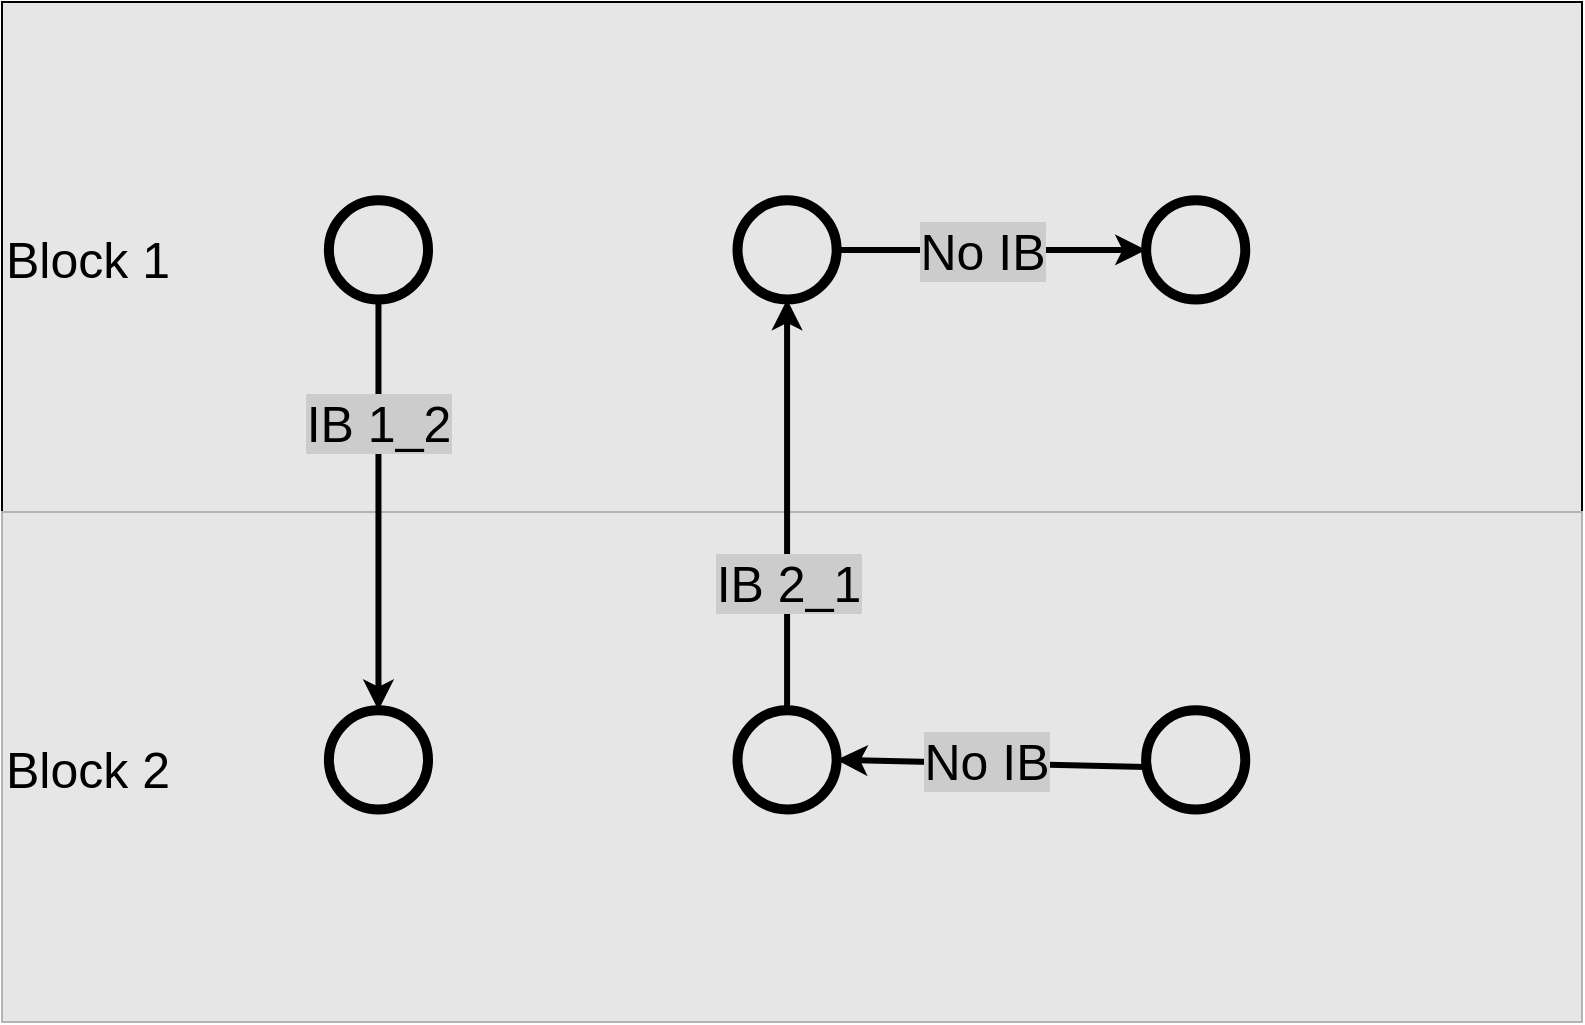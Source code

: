 <mxfile>
    <diagram id="8ECp3dG3vWujftMDHtZv" name="Page-1">
        <mxGraphModel dx="1146" dy="893" grid="1" gridSize="10" guides="1" tooltips="1" connect="1" arrows="1" fold="1" page="1" pageScale="1" pageWidth="850" pageHeight="1100" math="0" shadow="0">
            <root>
                <mxCell id="0"/>
                <mxCell id="1" parent="0"/>
                <mxCell id="26" value="" style="group;fontSize=25;fontColor=#000000;fillColor=#E6E6E6;" vertex="1" connectable="0" parent="1">
                    <mxGeometry x="30" y="200" width="790" height="510" as="geometry"/>
                </mxCell>
                <mxCell id="2" value="Block 1" style="rounded=0;whiteSpace=wrap;html=1;fillColor=none;align=left;fontSize=25;fontColor=#000000;" parent="26" vertex="1">
                    <mxGeometry width="790.0" height="255.0" as="geometry"/>
                </mxCell>
                <mxCell id="4" value="" style="ellipse;whiteSpace=wrap;html=1;aspect=fixed;fontSize=25;fontColor=#000000;fillColor=none;strokeColor=#000000;strokeWidth=5;" parent="26" vertex="1">
                    <mxGeometry x="163.448" y="99.167" width="49.561" height="49.561" as="geometry"/>
                </mxCell>
                <mxCell id="5" value="" style="ellipse;whiteSpace=wrap;html=1;aspect=fixed;fontSize=25;fontColor=#000000;fillColor=none;strokeColor=#000000;strokeWidth=5;" parent="26" vertex="1">
                    <mxGeometry x="367.759" y="99.167" width="49.561" height="49.561" as="geometry"/>
                </mxCell>
                <mxCell id="6" value="" style="ellipse;whiteSpace=wrap;html=1;aspect=fixed;fontSize=25;fontColor=#000000;fillColor=none;strokeColor=#000000;strokeWidth=5;" parent="26" vertex="1">
                    <mxGeometry x="572.069" y="99.167" width="49.561" height="49.561" as="geometry"/>
                </mxCell>
                <mxCell id="12" value="Block 2" style="rounded=0;whiteSpace=wrap;html=1;fillColor=none;align=left;fontSize=25;fontColor=#000000;strokeColor=#B3B3B3;" parent="26" vertex="1">
                    <mxGeometry y="255.0" width="790.0" height="255.0" as="geometry"/>
                </mxCell>
                <mxCell id="13" value="" style="ellipse;whiteSpace=wrap;html=1;aspect=fixed;fontSize=25;fontColor=#000000;fillColor=none;strokeColor=#000000;strokeWidth=5;" parent="26" vertex="1">
                    <mxGeometry x="163.448" y="354.167" width="49.561" height="49.561" as="geometry"/>
                </mxCell>
                <mxCell id="14" value="" style="ellipse;whiteSpace=wrap;html=1;aspect=fixed;fontSize=25;fontColor=#000000;fillColor=none;strokeColor=#000000;strokeWidth=5;" parent="26" vertex="1">
                    <mxGeometry x="367.759" y="354.167" width="49.561" height="49.561" as="geometry"/>
                </mxCell>
                <mxCell id="15" value="" style="ellipse;whiteSpace=wrap;html=1;aspect=fixed;fontSize=25;fontColor=#000000;fillColor=none;strokeColor=#000000;strokeWidth=5;" parent="26" vertex="1">
                    <mxGeometry x="572.069" y="354.167" width="49.561" height="49.561" as="geometry"/>
                </mxCell>
                <mxCell id="16" value="" style="endArrow=classic;html=1;exitX=0.5;exitY=1;exitDx=0;exitDy=0;entryX=0.5;entryY=0;entryDx=0;entryDy=0;align=right;verticalAlign=bottom;labelPosition=left;verticalLabelPosition=top;fontSize=36;strokeWidth=3;fontColor=#000000;strokeColor=#000000;" parent="26" source="4" target="13" edge="1">
                    <mxGeometry width="50" height="50" relative="1" as="geometry">
                        <mxPoint x="272.414" y="311.667" as="sourcePoint"/>
                        <mxPoint x="408.621" y="170.0" as="targetPoint"/>
                    </mxGeometry>
                </mxCell>
                <mxCell id="22" value="IB 1_2" style="edgeLabel;html=1;align=center;verticalAlign=middle;resizable=0;points=[];fontSize=25;fontColor=#000000;labelBackgroundColor=#CCCCCC;" parent="16" vertex="1" connectable="0">
                    <mxGeometry x="0.303" y="1" relative="1" as="geometry">
                        <mxPoint x="-1" y="-73" as="offset"/>
                    </mxGeometry>
                </mxCell>
                <mxCell id="17" value="" style="endArrow=classic;html=1;exitX=0.5;exitY=0;exitDx=0;exitDy=0;entryX=0.5;entryY=1;entryDx=0;entryDy=0;align=center;verticalAlign=middle;fontSize=25;strokeWidth=3;fontColor=#000000;strokeColor=#000000;" parent="26" source="14" target="5" edge="1">
                    <mxGeometry width="50" height="50" relative="1" as="geometry">
                        <mxPoint x="272.414" y="311.667" as="sourcePoint"/>
                        <mxPoint x="408.621" y="170.0" as="targetPoint"/>
                    </mxGeometry>
                </mxCell>
                <mxCell id="23" value="IB 2_1" style="edgeLabel;html=1;align=center;verticalAlign=middle;resizable=0;points=[];fontSize=25;fontColor=#000000;labelBackgroundColor=#CCCCCC;" parent="17" vertex="1" connectable="0">
                    <mxGeometry x="-0.097" y="-2" relative="1" as="geometry">
                        <mxPoint x="-2" y="29" as="offset"/>
                    </mxGeometry>
                </mxCell>
                <mxCell id="18" value="" style="endArrow=classic;html=1;exitX=1;exitY=0.5;exitDx=0;exitDy=0;entryX=0;entryY=0.5;entryDx=0;entryDy=0;fontSize=25;strokeWidth=3;fontColor=#000000;strokeColor=#000000;" parent="26" source="5" target="6" edge="1">
                    <mxGeometry width="50" height="50" relative="1" as="geometry">
                        <mxPoint x="435.862" y="255.0" as="sourcePoint"/>
                        <mxPoint x="572.069" y="113.333" as="targetPoint"/>
                    </mxGeometry>
                </mxCell>
                <mxCell id="24" value="No IB" style="edgeLabel;html=1;align=center;verticalAlign=middle;resizable=0;points=[];fontSize=25;fontColor=#000000;labelBackgroundColor=#CCCCCC;" parent="18" vertex="1" connectable="0">
                    <mxGeometry x="-0.385" y="-2" relative="1" as="geometry">
                        <mxPoint x="25" y="-2" as="offset"/>
                    </mxGeometry>
                </mxCell>
                <mxCell id="19" value="" style="endArrow=none;html=1;exitX=1;exitY=0.5;exitDx=0;exitDy=0;verticalAlign=middle;startArrow=classic;startFill=1;endFill=0;fontSize=25;strokeWidth=3;fontColor=#000000;strokeColor=#000000;" parent="26" source="14" edge="1">
                    <mxGeometry width="50" height="50" relative="1" as="geometry">
                        <mxPoint x="463.103" y="510.0" as="sourcePoint"/>
                        <mxPoint x="572.069" y="382.5" as="targetPoint"/>
                    </mxGeometry>
                </mxCell>
                <mxCell id="25" value="No IB" style="edgeLabel;html=1;align=center;verticalAlign=middle;resizable=0;points=[];fontSize=25;fontColor=#000000;labelBackgroundColor=#CCCCCC;" parent="19" vertex="1" connectable="0">
                    <mxGeometry x="-0.137" y="2" relative="1" as="geometry">
                        <mxPoint x="7" as="offset"/>
                    </mxGeometry>
                </mxCell>
            </root>
        </mxGraphModel>
    </diagram>
</mxfile>

